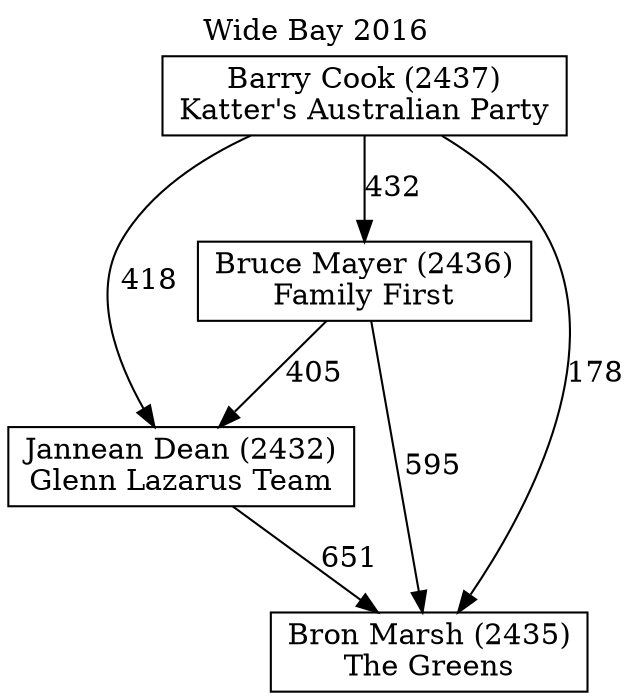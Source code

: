 // House preference flow
digraph "Bron Marsh (2435)_Wide Bay_2016" {
	graph [label="Wide Bay 2016" labelloc=t mclimit=10]
	node [shape=box]
	"Jannean Dean (2432)" [label="Jannean Dean (2432)
Glenn Lazarus Team"]
	"Barry Cook (2437)" [label="Barry Cook (2437)
Katter's Australian Party"]
	"Bruce Mayer (2436)" [label="Bruce Mayer (2436)
Family First"]
	"Bron Marsh (2435)" [label="Bron Marsh (2435)
The Greens"]
	"Bruce Mayer (2436)" -> "Bron Marsh (2435)" [label=595]
	"Jannean Dean (2432)" -> "Bron Marsh (2435)" [label=651]
	"Barry Cook (2437)" -> "Bron Marsh (2435)" [label=178]
	"Bruce Mayer (2436)" -> "Jannean Dean (2432)" [label=405]
	"Barry Cook (2437)" -> "Jannean Dean (2432)" [label=418]
	"Barry Cook (2437)" -> "Bruce Mayer (2436)" [label=432]
}
